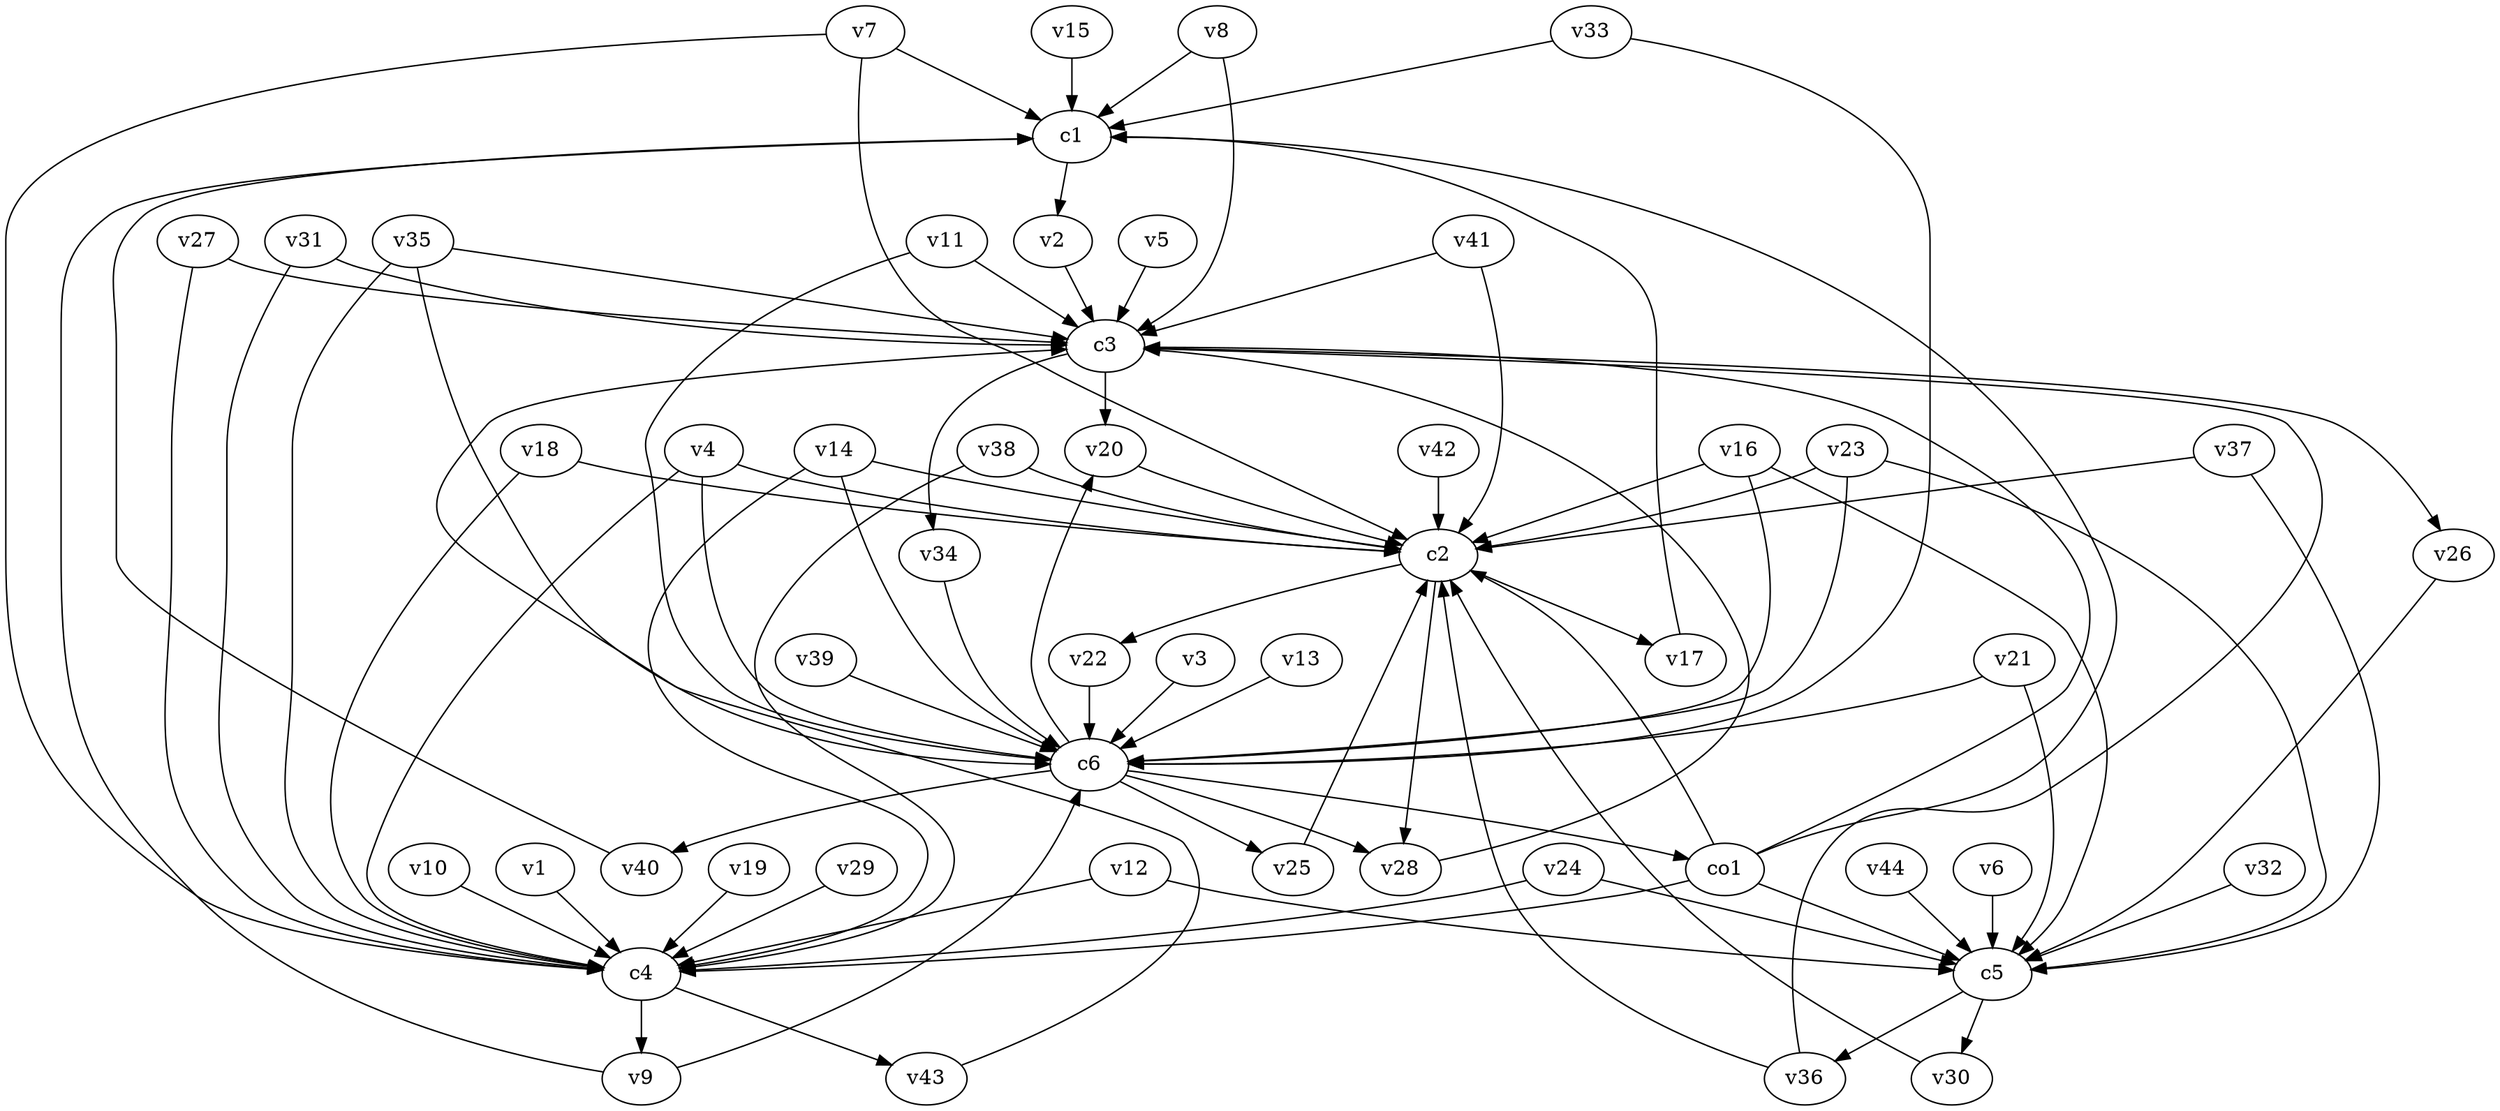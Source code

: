strict digraph  {
c1;
c2;
c3;
c4;
c5;
c6;
v1;
v2;
v3;
v4;
v5;
v6;
v7;
v8;
v9;
v10;
v11;
v12;
v13;
v14;
v15;
v16;
v17;
v18;
v19;
v20;
v21;
v22;
v23;
v24;
v25;
v26;
v27;
v28;
v29;
v30;
v31;
v32;
v33;
v34;
v35;
v36;
v37;
v38;
v39;
v40;
v41;
v42;
v43;
v44;
co1;
c1 -> v2  [weight=1];
c2 -> v22  [weight=1];
c2 -> v28  [weight=1];
c2 -> v17  [weight=1];
c3 -> v20  [weight=1];
c3 -> v34  [weight=1];
c3 -> v26  [weight=1];
c4 -> v9  [weight=1];
c4 -> v43  [weight=1];
c5 -> v30  [weight=1];
c5 -> v36  [weight=1];
c6 -> co1  [weight=1];
c6 -> v25  [weight=1];
c6 -> v28  [weight=1];
c6 -> v20  [weight=1];
c6 -> v40  [weight=1];
v1 -> c4  [weight=1];
v2 -> c3  [weight=1];
v3 -> c6  [weight=1];
v4 -> c2  [weight=1];
v4 -> c6  [weight=1];
v4 -> c4  [weight=1];
v5 -> c3  [weight=1];
v6 -> c5  [weight=1];
v7 -> c4  [weight=1];
v7 -> c1  [weight=1];
v7 -> c2  [weight=1];
v8 -> c1  [weight=1];
v8 -> c3  [weight=1];
v9 -> c6  [weight=1];
v9 -> c1  [weight=1];
v10 -> c4  [weight=1];
v11 -> c3  [weight=1];
v11 -> c6  [weight=1];
v12 -> c4  [weight=1];
v12 -> c5  [weight=1];
v13 -> c6  [weight=1];
v14 -> c6  [weight=1];
v14 -> c4  [weight=1];
v14 -> c2  [weight=1];
v15 -> c1  [weight=1];
v16 -> c5  [weight=1];
v16 -> c6  [weight=1];
v16 -> c2  [weight=1];
v17 -> c1  [weight=1];
v18 -> c2  [weight=1];
v18 -> c4  [weight=1];
v19 -> c4  [weight=1];
v20 -> c2  [weight=1];
v21 -> c6  [weight=1];
v21 -> c5  [weight=1];
v22 -> c6  [weight=1];
v23 -> c2  [weight=1];
v23 -> c6  [weight=1];
v23 -> c5  [weight=1];
v24 -> c4  [weight=1];
v24 -> c5  [weight=1];
v25 -> c2  [weight=1];
v26 -> c5  [weight=1];
v27 -> c4  [weight=1];
v27 -> c3  [weight=1];
v28 -> c3  [weight=1];
v29 -> c4  [weight=1];
v30 -> c2  [weight=1];
v31 -> c4  [weight=1];
v31 -> c3  [weight=1];
v32 -> c5  [weight=1];
v33 -> c6  [weight=1];
v33 -> c1  [weight=1];
v34 -> c6  [weight=1];
v35 -> c4  [weight=1];
v35 -> c6  [weight=1];
v35 -> c3  [weight=1];
v36 -> c3  [weight=1];
v36 -> c2  [weight=1];
v37 -> c5  [weight=1];
v37 -> c2  [weight=1];
v38 -> c4  [weight=1];
v38 -> c2  [weight=1];
v39 -> c6  [weight=1];
v40 -> c1  [weight=1];
v41 -> c2  [weight=1];
v41 -> c3  [weight=1];
v42 -> c2  [weight=1];
v43 -> c3  [weight=1];
v44 -> c5  [weight=1];
co1 -> c3  [weight=1];
co1 -> c4  [weight=1];
co1 -> c2  [weight=1];
co1 -> c5  [weight=1];
co1 -> c1  [weight=1];
}
